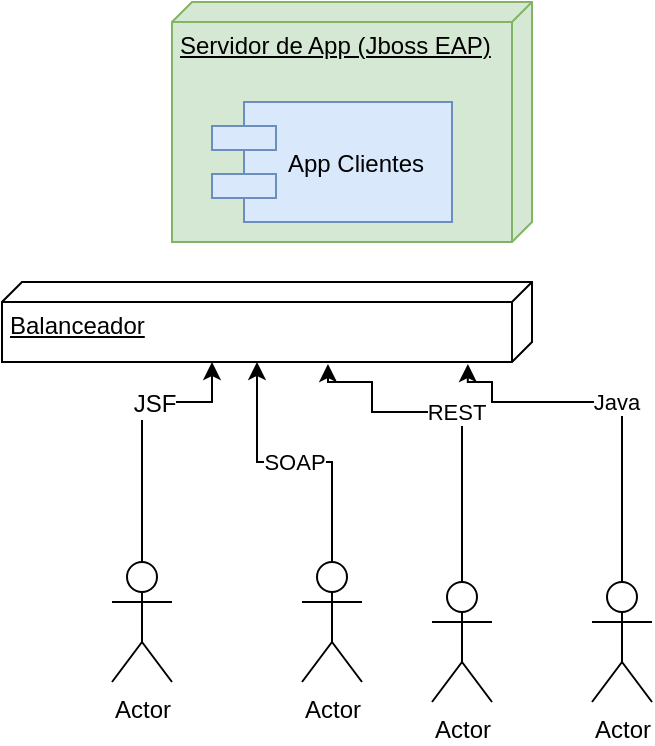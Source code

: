 <mxfile version="11.1.4" type="device"><diagram id="5WAp3-lZJwwb4KQQ6Ooa" name="Page-1"><mxGraphModel dx="1613" dy="538" grid="1" gridSize="10" guides="1" tooltips="1" connect="1" arrows="1" fold="1" page="1" pageScale="1" pageWidth="827" pageHeight="1169" math="0" shadow="0"><root><mxCell id="0"/><mxCell id="1" parent="0"/><mxCell id="znzDBVM2OcHfRA5kC8PO-2" value="Servidor de App (Jboss EAP)" style="verticalAlign=top;align=left;spacingTop=8;spacingLeft=2;spacingRight=12;shape=cube;size=10;direction=south;fontStyle=4;html=1;fillColor=#d5e8d4;strokeColor=#82b366;" vertex="1" parent="1"><mxGeometry x="80" y="50" width="180" height="120" as="geometry"/></mxCell><mxCell id="znzDBVM2OcHfRA5kC8PO-1" value="App Clientes" style="shape=component;align=left;spacingLeft=36;fillColor=#dae8fc;strokeColor=#6c8ebf;" vertex="1" parent="1"><mxGeometry x="100" y="100" width="120" height="60" as="geometry"/></mxCell><mxCell id="znzDBVM2OcHfRA5kC8PO-3" value="Actor" style="shape=umlActor;verticalLabelPosition=bottom;labelBackgroundColor=#ffffff;verticalAlign=top;html=1;" vertex="1" parent="1"><mxGeometry x="50" y="330" width="30" height="60" as="geometry"/></mxCell><mxCell id="znzDBVM2OcHfRA5kC8PO-10" value="SOAP" style="edgeStyle=orthogonalEdgeStyle;rounded=0;orthogonalLoop=1;jettySize=auto;html=1;entryX=0;entryY=0;entryDx=40;entryDy=137.5;entryPerimeter=0;" edge="1" parent="1" source="znzDBVM2OcHfRA5kC8PO-4" target="znzDBVM2OcHfRA5kC8PO-13"><mxGeometry relative="1" as="geometry"/></mxCell><mxCell id="znzDBVM2OcHfRA5kC8PO-4" value="Actor" style="shape=umlActor;verticalLabelPosition=bottom;labelBackgroundColor=#ffffff;verticalAlign=top;html=1;" vertex="1" parent="1"><mxGeometry x="145" y="330" width="30" height="60" as="geometry"/></mxCell><mxCell id="znzDBVM2OcHfRA5kC8PO-11" value="REST" style="edgeStyle=orthogonalEdgeStyle;rounded=0;orthogonalLoop=1;jettySize=auto;html=1;entryX=1.025;entryY=0.385;entryDx=0;entryDy=0;entryPerimeter=0;" edge="1" parent="1" source="znzDBVM2OcHfRA5kC8PO-5" target="znzDBVM2OcHfRA5kC8PO-13"><mxGeometry relative="1" as="geometry"><Array as="points"><mxPoint x="225" y="255"/><mxPoint x="180" y="255"/><mxPoint x="180" y="240"/><mxPoint x="158" y="240"/></Array></mxGeometry></mxCell><mxCell id="znzDBVM2OcHfRA5kC8PO-5" value="Actor" style="shape=umlActor;verticalLabelPosition=bottom;labelBackgroundColor=#ffffff;verticalAlign=top;html=1;" vertex="1" parent="1"><mxGeometry x="210" y="340" width="30" height="60" as="geometry"/></mxCell><mxCell id="znzDBVM2OcHfRA5kC8PO-12" value="Java" style="edgeStyle=orthogonalEdgeStyle;rounded=0;orthogonalLoop=1;jettySize=auto;html=1;entryX=1.025;entryY=0.121;entryDx=0;entryDy=0;entryPerimeter=0;" edge="1" parent="1" source="znzDBVM2OcHfRA5kC8PO-7" target="znzDBVM2OcHfRA5kC8PO-13"><mxGeometry relative="1" as="geometry"><Array as="points"><mxPoint x="305" y="250"/><mxPoint x="240" y="250"/><mxPoint x="240" y="240"/><mxPoint x="228" y="240"/></Array></mxGeometry></mxCell><mxCell id="znzDBVM2OcHfRA5kC8PO-7" value="Actor" style="shape=umlActor;verticalLabelPosition=bottom;labelBackgroundColor=#ffffff;verticalAlign=top;html=1;" vertex="1" parent="1"><mxGeometry x="290" y="340" width="30" height="60" as="geometry"/></mxCell><mxCell id="znzDBVM2OcHfRA5kC8PO-13" value="Balanceador" style="verticalAlign=top;align=left;spacingTop=8;spacingLeft=2;spacingRight=12;shape=cube;size=10;direction=south;fontStyle=4;html=1;" vertex="1" parent="1"><mxGeometry x="-5" y="190" width="265" height="40" as="geometry"/></mxCell><mxCell id="znzDBVM2OcHfRA5kC8PO-14" style="edgeStyle=orthogonalEdgeStyle;rounded=0;orthogonalLoop=1;jettySize=auto;html=1;" edge="1" parent="1" source="znzDBVM2OcHfRA5kC8PO-3" target="znzDBVM2OcHfRA5kC8PO-13"><mxGeometry relative="1" as="geometry"><mxPoint x="65" y="330" as="sourcePoint"/><mxPoint x="100" y="170" as="targetPoint"/><Array as="points"><mxPoint x="65" y="250"/><mxPoint x="100" y="250"/></Array></mxGeometry></mxCell><mxCell id="znzDBVM2OcHfRA5kC8PO-15" value="JSF" style="text;html=1;resizable=0;points=[];align=center;verticalAlign=middle;labelBackgroundColor=#ffffff;" vertex="1" connectable="0" parent="znzDBVM2OcHfRA5kC8PO-14"><mxGeometry x="0.276" y="-1" relative="1" as="geometry"><mxPoint as="offset"/></mxGeometry></mxCell></root></mxGraphModel></diagram><diagram id="j5ZSNhl3Um3nKjQiWN5f" name="Page-2"><mxGraphModel dx="786" dy="538" grid="1" gridSize="10" guides="1" tooltips="1" connect="1" arrows="1" fold="1" page="1" pageScale="1" pageWidth="827" pageHeight="1169" math="0" shadow="0"><root><mxCell id="0cv0nZq3LDaACluMQ8Oj-0"/><mxCell id="0cv0nZq3LDaACluMQ8Oj-1" parent="0cv0nZq3LDaACluMQ8Oj-0"/><mxCell id="DyU1Wi-jtHHyuZjyaXyH-0" value="APP Clientes" style="verticalAlign=top;align=left;spacingTop=8;spacingLeft=2;spacingRight=12;shape=cube;size=10;direction=south;fontStyle=4;html=1;" vertex="1" parent="0cv0nZq3LDaACluMQ8Oj-1"><mxGeometry x="60" y="20" width="430" height="360" as="geometry"/></mxCell><mxCell id="DyU1Wi-jtHHyuZjyaXyH-9" value="" style="rounded=0;whiteSpace=wrap;html=1;fillColor=#dae8fc;strokeColor=#6c8ebf;gradientColor=#7ea6e0;" vertex="1" parent="0cv0nZq3LDaACluMQ8Oj-1"><mxGeometry x="75" y="110" width="395" height="130" as="geometry"/></mxCell><mxCell id="DyU1Wi-jtHHyuZjyaXyH-5" value="" style="rounded=0;whiteSpace=wrap;html=1;fillColor=#d5e8d4;strokeColor=#82b366;" vertex="1" parent="0cv0nZq3LDaACluMQ8Oj-1"><mxGeometry x="180" y="180" width="180" height="190" as="geometry"/></mxCell><mxCell id="DyU1Wi-jtHHyuZjyaXyH-4" value="" style="rounded=0;whiteSpace=wrap;html=1;fillColor=#f5f5f5;strokeColor=#666666;fontColor=#333333;" vertex="1" parent="0cv0nZq3LDaACluMQ8Oj-1"><mxGeometry x="190" y="250" width="160" height="110" as="geometry"/></mxCell><mxCell id="DyU1Wi-jtHHyuZjyaXyH-1" value="Modelo" style="shape=component;align=left;spacingLeft=36;fillColor=#fff2cc;strokeColor=#d6b656;" vertex="1" parent="0cv0nZq3LDaACluMQ8Oj-1"><mxGeometry x="210" y="310" width="120" height="40" as="geometry"/></mxCell><mxCell id="DyU1Wi-jtHHyuZjyaXyH-2" value="Persistencia" style="shape=component;align=left;spacingLeft=36;fillColor=#ffe6cc;strokeColor=#d79b00;" vertex="1" parent="0cv0nZq3LDaACluMQ8Oj-1"><mxGeometry x="210" y="260" width="120" height="40" as="geometry"/></mxCell><mxCell id="DyU1Wi-jtHHyuZjyaXyH-3" value="Servicios" style="shape=component;align=left;spacingLeft=36;fillColor=#dae8fc;strokeColor=#6c8ebf;" vertex="1" parent="0cv0nZq3LDaACluMQ8Oj-1"><mxGeometry x="210" y="190" width="120" height="40" as="geometry"/></mxCell><mxCell id="DyU1Wi-jtHHyuZjyaXyH-6" value="WEB (JSF)" style="shape=component;align=left;spacingLeft=36;fillColor=#b0e3e6;strokeColor=#0e8088;" vertex="1" parent="0cv0nZq3LDaACluMQ8Oj-1"><mxGeometry x="80" y="120" width="110" height="40" as="geometry"/></mxCell><mxCell id="DyU1Wi-jtHHyuZjyaXyH-7" value="REST (JAX-RS)" style="shape=component;align=left;spacingLeft=36;fillColor=#b1ddf0;strokeColor=#10739e;" vertex="1" parent="0cv0nZq3LDaACluMQ8Oj-1"><mxGeometry x="200" y="120" width="130" height="40" as="geometry"/></mxCell><mxCell id="DyU1Wi-jtHHyuZjyaXyH-8" value="WS (SOAP)" style="shape=component;align=left;spacingLeft=36;fillColor=#d0cee2;strokeColor=#56517e;" vertex="1" parent="0cv0nZq3LDaACluMQ8Oj-1"><mxGeometry x="340" y="120" width="120" height="40" as="geometry"/></mxCell></root></mxGraphModel></diagram></mxfile>